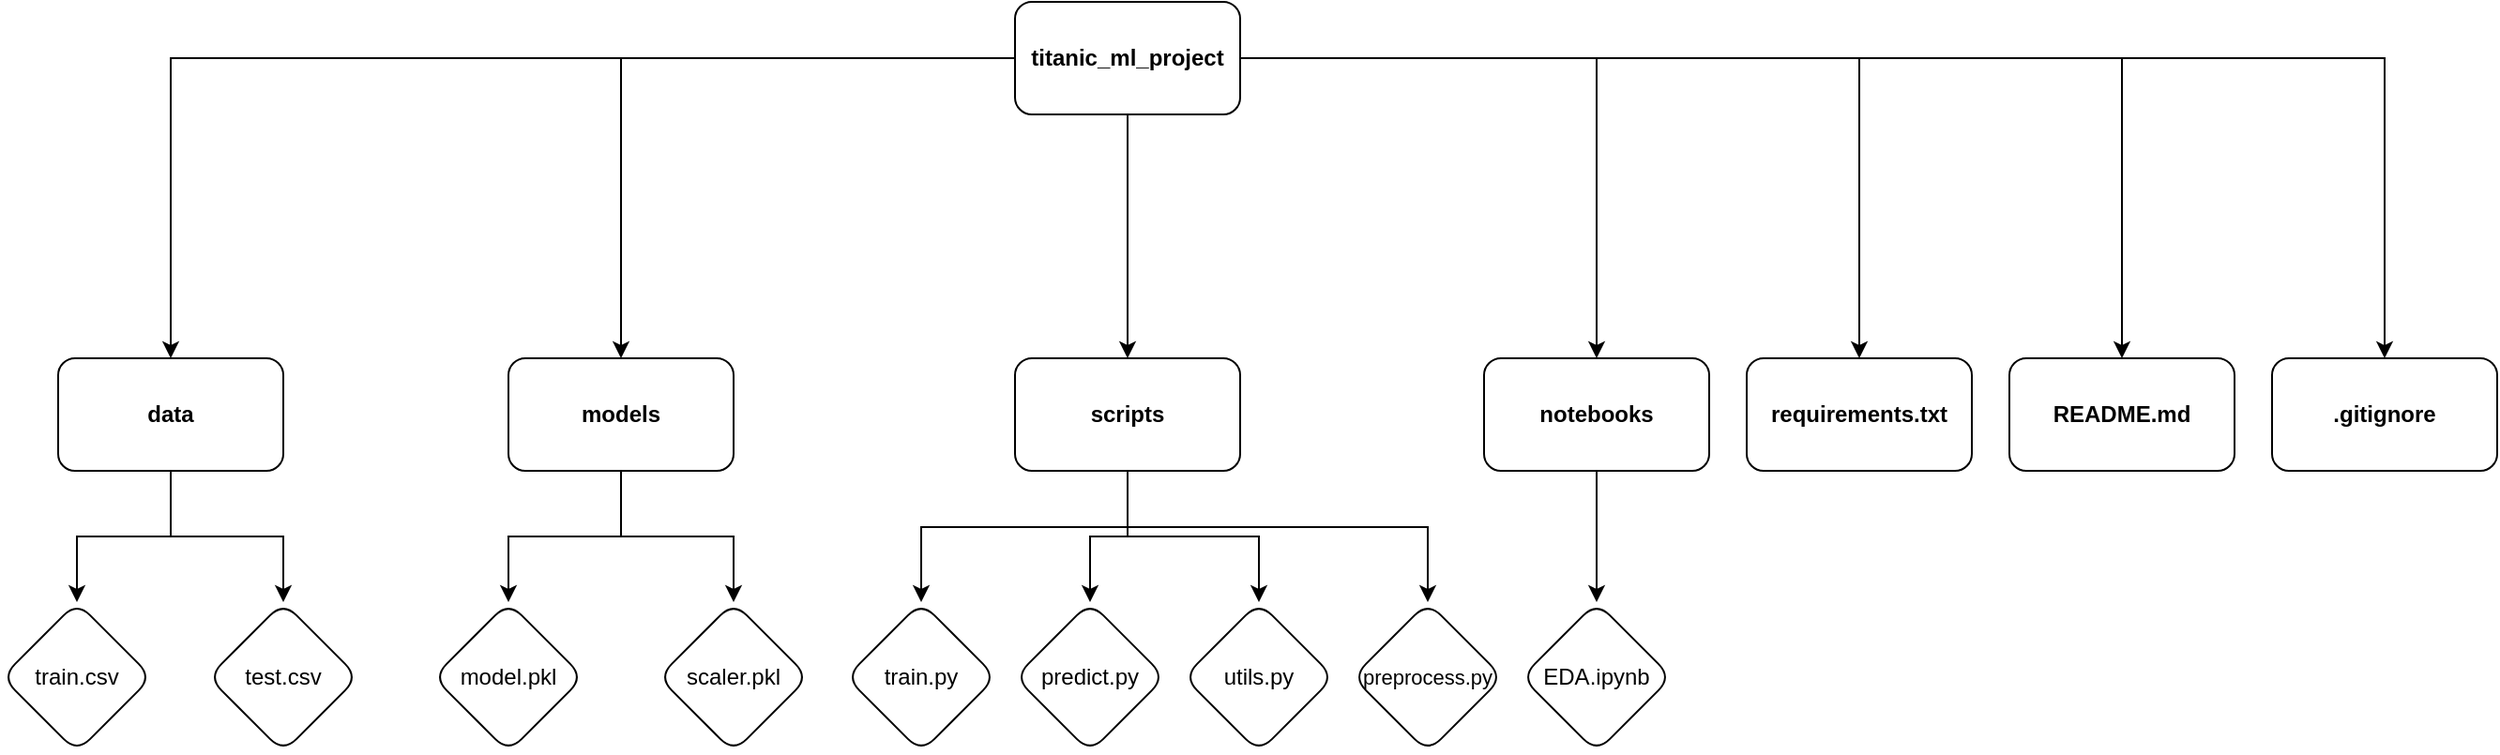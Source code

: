 <mxfile version="26.0.16">
  <diagram name="第 1 页" id="oHD4Ffq2n3VPvw9LJycC">
    <mxGraphModel dx="2261" dy="752" grid="1" gridSize="10" guides="1" tooltips="1" connect="1" arrows="1" fold="1" page="1" pageScale="1" pageWidth="827" pageHeight="1169" math="0" shadow="0">
      <root>
        <mxCell id="0" />
        <mxCell id="1" parent="0" />
        <mxCell id="FgMGe-JlmILben86hI7q-3" value="" style="edgeStyle=orthogonalEdgeStyle;rounded=0;orthogonalLoop=1;jettySize=auto;html=1;" edge="1" parent="1" source="FgMGe-JlmILben86hI7q-1" target="FgMGe-JlmILben86hI7q-2">
          <mxGeometry relative="1" as="geometry" />
        </mxCell>
        <mxCell id="FgMGe-JlmILben86hI7q-5" value="" style="edgeStyle=orthogonalEdgeStyle;rounded=0;orthogonalLoop=1;jettySize=auto;html=1;" edge="1" parent="1" source="FgMGe-JlmILben86hI7q-1" target="FgMGe-JlmILben86hI7q-4">
          <mxGeometry relative="1" as="geometry" />
        </mxCell>
        <mxCell id="FgMGe-JlmILben86hI7q-7" value="" style="edgeStyle=orthogonalEdgeStyle;rounded=0;orthogonalLoop=1;jettySize=auto;html=1;" edge="1" parent="1" source="FgMGe-JlmILben86hI7q-1" target="FgMGe-JlmILben86hI7q-6">
          <mxGeometry relative="1" as="geometry" />
        </mxCell>
        <mxCell id="FgMGe-JlmILben86hI7q-9" value="" style="edgeStyle=orthogonalEdgeStyle;rounded=0;orthogonalLoop=1;jettySize=auto;html=1;" edge="1" parent="1" source="FgMGe-JlmILben86hI7q-1" target="FgMGe-JlmILben86hI7q-8">
          <mxGeometry relative="1" as="geometry" />
        </mxCell>
        <mxCell id="FgMGe-JlmILben86hI7q-50" value="" style="edgeStyle=orthogonalEdgeStyle;rounded=0;orthogonalLoop=1;jettySize=auto;html=1;" edge="1" parent="1" source="FgMGe-JlmILben86hI7q-1" target="FgMGe-JlmILben86hI7q-49">
          <mxGeometry relative="1" as="geometry" />
        </mxCell>
        <mxCell id="FgMGe-JlmILben86hI7q-53" value="" style="edgeStyle=orthogonalEdgeStyle;rounded=0;orthogonalLoop=1;jettySize=auto;html=1;" edge="1" parent="1" source="FgMGe-JlmILben86hI7q-1" target="FgMGe-JlmILben86hI7q-52">
          <mxGeometry relative="1" as="geometry" />
        </mxCell>
        <mxCell id="FgMGe-JlmILben86hI7q-1" value="&lt;h4&gt;titanic_ml_project&lt;/h4&gt;" style="rounded=1;whiteSpace=wrap;html=1;" vertex="1" parent="1">
          <mxGeometry x="340" y="120" width="120" height="60" as="geometry" />
        </mxCell>
        <mxCell id="FgMGe-JlmILben86hI7q-13" value="" style="edgeStyle=orthogonalEdgeStyle;rounded=0;orthogonalLoop=1;jettySize=auto;html=1;" edge="1" parent="1" source="FgMGe-JlmILben86hI7q-2" target="FgMGe-JlmILben86hI7q-12">
          <mxGeometry relative="1" as="geometry" />
        </mxCell>
        <mxCell id="FgMGe-JlmILben86hI7q-15" value="" style="edgeStyle=orthogonalEdgeStyle;rounded=0;orthogonalLoop=1;jettySize=auto;html=1;" edge="1" parent="1" source="FgMGe-JlmILben86hI7q-2" target="FgMGe-JlmILben86hI7q-14">
          <mxGeometry relative="1" as="geometry" />
        </mxCell>
        <mxCell id="FgMGe-JlmILben86hI7q-2" value="&lt;h4&gt;data&lt;/h4&gt;" style="rounded=1;whiteSpace=wrap;html=1;" vertex="1" parent="1">
          <mxGeometry x="-170" y="310" width="120" height="60" as="geometry" />
        </mxCell>
        <mxCell id="FgMGe-JlmILben86hI7q-17" value="" style="edgeStyle=orthogonalEdgeStyle;rounded=0;orthogonalLoop=1;jettySize=auto;html=1;" edge="1" parent="1" source="FgMGe-JlmILben86hI7q-4" target="FgMGe-JlmILben86hI7q-16">
          <mxGeometry relative="1" as="geometry" />
        </mxCell>
        <mxCell id="FgMGe-JlmILben86hI7q-19" value="" style="edgeStyle=orthogonalEdgeStyle;rounded=0;orthogonalLoop=1;jettySize=auto;html=1;" edge="1" parent="1" source="FgMGe-JlmILben86hI7q-4" target="FgMGe-JlmILben86hI7q-18">
          <mxGeometry relative="1" as="geometry" />
        </mxCell>
        <mxCell id="FgMGe-JlmILben86hI7q-4" value="&lt;h4&gt;models&lt;/h4&gt;" style="rounded=1;whiteSpace=wrap;html=1;" vertex="1" parent="1">
          <mxGeometry x="70" y="310" width="120" height="60" as="geometry" />
        </mxCell>
        <mxCell id="FgMGe-JlmILben86hI7q-27" value="" style="edgeStyle=orthogonalEdgeStyle;rounded=0;orthogonalLoop=1;jettySize=auto;html=1;" edge="1" parent="1" source="FgMGe-JlmILben86hI7q-6" target="FgMGe-JlmILben86hI7q-26">
          <mxGeometry relative="1" as="geometry" />
        </mxCell>
        <mxCell id="FgMGe-JlmILben86hI7q-36" value="" style="edgeStyle=orthogonalEdgeStyle;rounded=0;orthogonalLoop=1;jettySize=auto;html=1;" edge="1" parent="1" source="FgMGe-JlmILben86hI7q-6" target="FgMGe-JlmILben86hI7q-35">
          <mxGeometry relative="1" as="geometry">
            <Array as="points">
              <mxPoint x="400" y="400" />
              <mxPoint x="290" y="400" />
            </Array>
          </mxGeometry>
        </mxCell>
        <mxCell id="FgMGe-JlmILben86hI7q-38" value="" style="edgeStyle=orthogonalEdgeStyle;rounded=0;orthogonalLoop=1;jettySize=auto;html=1;" edge="1" parent="1" source="FgMGe-JlmILben86hI7q-6" target="FgMGe-JlmILben86hI7q-37">
          <mxGeometry relative="1" as="geometry">
            <Array as="points">
              <mxPoint x="400" y="400" />
              <mxPoint x="560" y="400" />
            </Array>
          </mxGeometry>
        </mxCell>
        <mxCell id="FgMGe-JlmILben86hI7q-6" value="&lt;h4&gt;scripts&lt;/h4&gt;" style="rounded=1;whiteSpace=wrap;html=1;" vertex="1" parent="1">
          <mxGeometry x="340" y="310" width="120" height="60" as="geometry" />
        </mxCell>
        <mxCell id="FgMGe-JlmILben86hI7q-40" value="" style="edgeStyle=orthogonalEdgeStyle;rounded=0;orthogonalLoop=1;jettySize=auto;html=1;" edge="1" parent="1" source="FgMGe-JlmILben86hI7q-8" target="FgMGe-JlmILben86hI7q-39">
          <mxGeometry relative="1" as="geometry" />
        </mxCell>
        <mxCell id="FgMGe-JlmILben86hI7q-8" value="&lt;h4&gt;notebooks&lt;/h4&gt;" style="rounded=1;whiteSpace=wrap;html=1;" vertex="1" parent="1">
          <mxGeometry x="590" y="310" width="120" height="60" as="geometry" />
        </mxCell>
        <mxCell id="FgMGe-JlmILben86hI7q-12" value="train.csv" style="rhombus;whiteSpace=wrap;html=1;rounded=1;" vertex="1" parent="1">
          <mxGeometry x="-200" y="440" width="80" height="80" as="geometry" />
        </mxCell>
        <mxCell id="FgMGe-JlmILben86hI7q-14" value="test.csv" style="rhombus;whiteSpace=wrap;html=1;rounded=1;" vertex="1" parent="1">
          <mxGeometry x="-90" y="440" width="80" height="80" as="geometry" />
        </mxCell>
        <mxCell id="FgMGe-JlmILben86hI7q-16" value="model.pkl" style="rhombus;whiteSpace=wrap;html=1;rounded=1;" vertex="1" parent="1">
          <mxGeometry x="30" y="440" width="80" height="80" as="geometry" />
        </mxCell>
        <mxCell id="FgMGe-JlmILben86hI7q-18" value="scaler.pkl" style="rhombus;whiteSpace=wrap;html=1;rounded=1;" vertex="1" parent="1">
          <mxGeometry x="150" y="440" width="80" height="80" as="geometry" />
        </mxCell>
        <mxCell id="FgMGe-JlmILben86hI7q-26" value="utils.py" style="rhombus;whiteSpace=wrap;html=1;rounded=1;" vertex="1" parent="1">
          <mxGeometry x="430" y="440" width="80" height="80" as="geometry" />
        </mxCell>
        <mxCell id="FgMGe-JlmILben86hI7q-30" value="" style="edgeStyle=orthogonalEdgeStyle;rounded=0;orthogonalLoop=1;jettySize=auto;html=1;" edge="1" parent="1" source="FgMGe-JlmILben86hI7q-6" target="FgMGe-JlmILben86hI7q-22">
          <mxGeometry relative="1" as="geometry">
            <mxPoint x="580" y="270" as="sourcePoint" />
            <mxPoint x="300" y="260" as="targetPoint" />
          </mxGeometry>
        </mxCell>
        <mxCell id="FgMGe-JlmILben86hI7q-22" value="predict.py" style="rhombus;whiteSpace=wrap;html=1;rounded=1;" vertex="1" parent="1">
          <mxGeometry x="340" y="440" width="80" height="80" as="geometry" />
        </mxCell>
        <mxCell id="FgMGe-JlmILben86hI7q-35" value="train.py" style="rhombus;whiteSpace=wrap;html=1;rounded=1;" vertex="1" parent="1">
          <mxGeometry x="250" y="440" width="80" height="80" as="geometry" />
        </mxCell>
        <mxCell id="FgMGe-JlmILben86hI7q-37" value="&lt;span style=&quot;font-size: 11px;&quot;&gt;preprocess.py&lt;/span&gt;" style="rhombus;whiteSpace=wrap;html=1;rounded=1;" vertex="1" parent="1">
          <mxGeometry x="520" y="440" width="80" height="80" as="geometry" />
        </mxCell>
        <mxCell id="FgMGe-JlmILben86hI7q-39" value="EDA.ipynb" style="rhombus;whiteSpace=wrap;html=1;rounded=1;" vertex="1" parent="1">
          <mxGeometry x="610" y="440" width="80" height="80" as="geometry" />
        </mxCell>
        <mxCell id="FgMGe-JlmILben86hI7q-44" value="" style="edgeStyle=orthogonalEdgeStyle;rounded=0;orthogonalLoop=1;jettySize=auto;html=1;" edge="1" parent="1" source="FgMGe-JlmILben86hI7q-1" target="FgMGe-JlmILben86hI7q-43">
          <mxGeometry relative="1" as="geometry">
            <mxPoint x="460" y="150" as="sourcePoint" />
            <mxPoint x="1000" y="300" as="targetPoint" />
          </mxGeometry>
        </mxCell>
        <mxCell id="FgMGe-JlmILben86hI7q-43" value="&lt;b&gt;requirements.txt&lt;/b&gt;" style="rounded=1;whiteSpace=wrap;html=1;" vertex="1" parent="1">
          <mxGeometry x="730" y="310" width="120" height="60" as="geometry" />
        </mxCell>
        <mxCell id="FgMGe-JlmILben86hI7q-49" value="&lt;b&gt;README.md&lt;/b&gt;" style="whiteSpace=wrap;html=1;rounded=1;" vertex="1" parent="1">
          <mxGeometry x="870" y="310" width="120" height="60" as="geometry" />
        </mxCell>
        <mxCell id="FgMGe-JlmILben86hI7q-52" value="&lt;b&gt;.gitignore&lt;/b&gt;" style="whiteSpace=wrap;html=1;rounded=1;" vertex="1" parent="1">
          <mxGeometry x="1010" y="310" width="120" height="60" as="geometry" />
        </mxCell>
      </root>
    </mxGraphModel>
  </diagram>
</mxfile>
